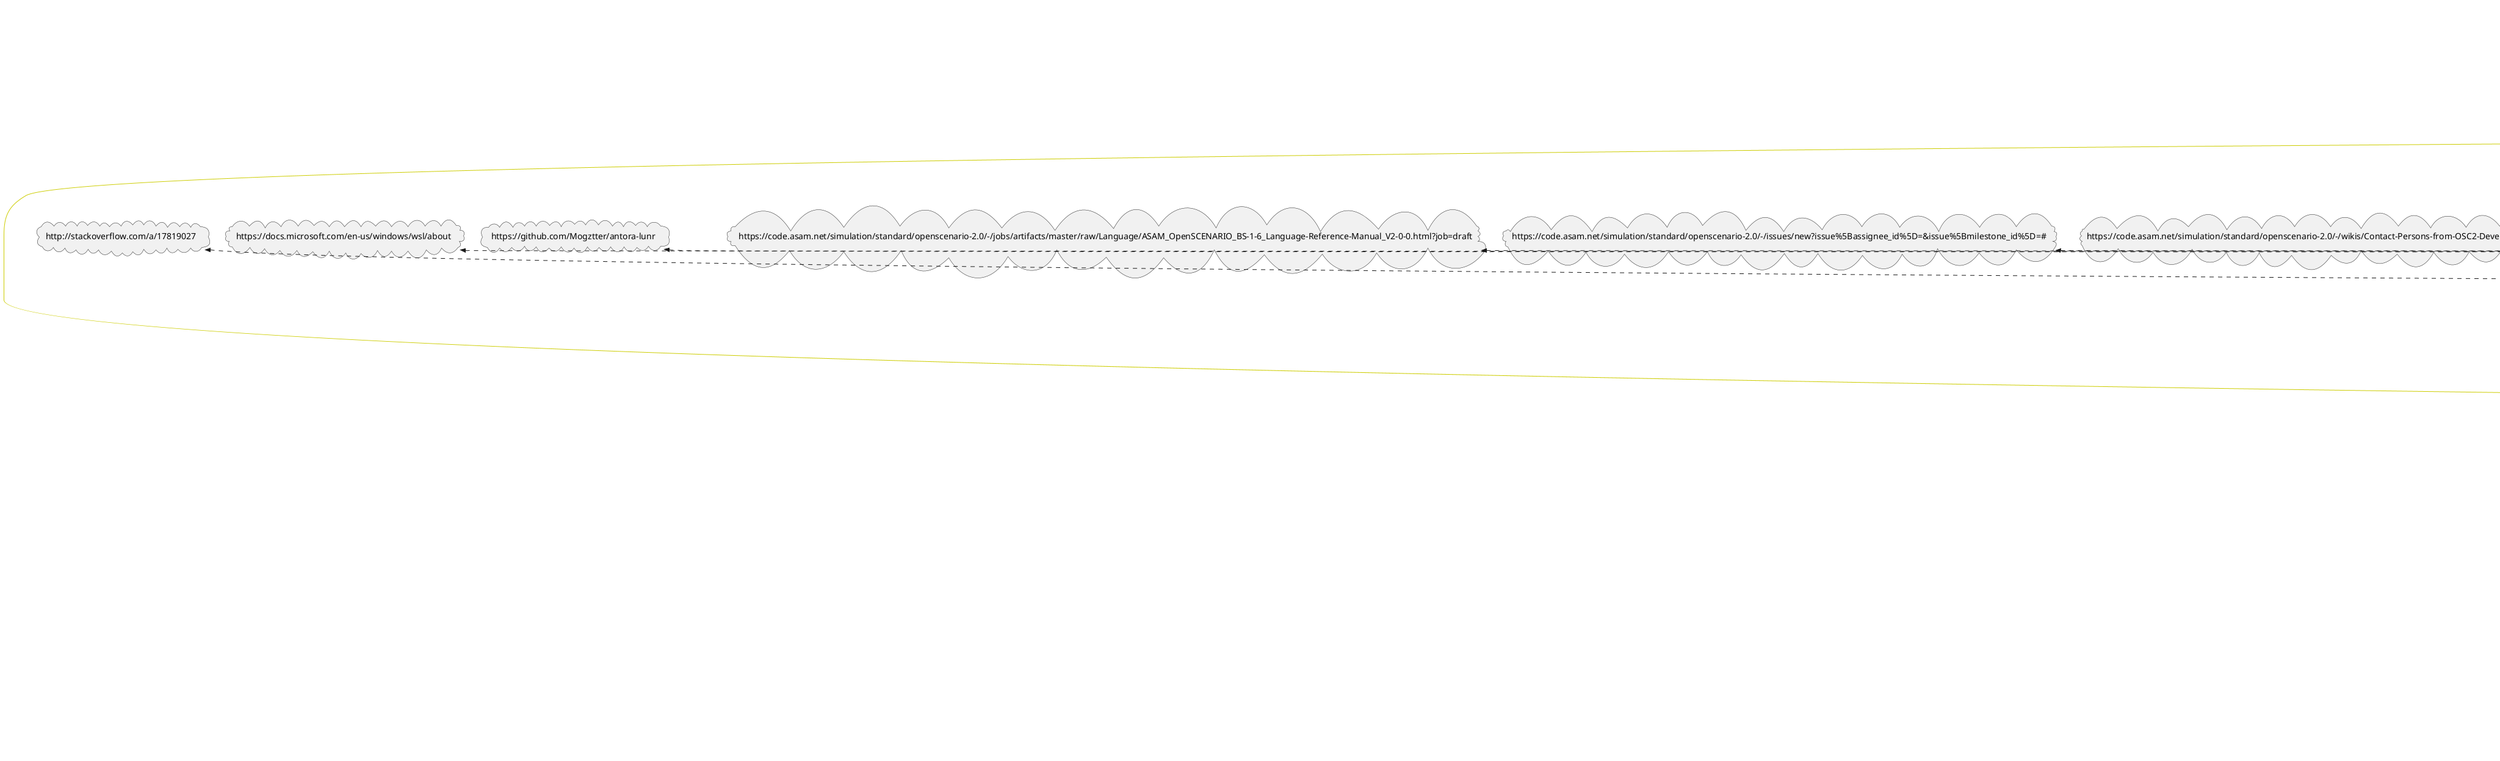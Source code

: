 @startuml
package compendium #ff5050 {
rectangle "nav.adoc" as f0_1
rectangle "abbreviations.adoc" as f0_2
rectangle "compendium.adoc" as f0_3
rectangle "definitions/api.adoc" as f0_4
rectangle "definitions/application-area-companion.adoc" as f0_5
rectangle "definitions/associated-standard.adoc" as f0_6
rectangle "definitions/base-standard.adoc" as f0_7
rectangle "definitions/format-description.adoc" as f0_8
rectangle "definitions/information-architecture-requirements.adoc" as f0_9
rectangle "definitions/protocol-definition.adoc" as f0_10
rectangle "definitions/set-of-standards.adoc" as f0_11
rectangle "definitions/status-of-document.adoc" as f0_12
rectangle "definitions/technology-reference.adoc" as f0_13
rectangle "definitions/transport-layer-specification.adoc" as f0_14
rectangle "guides/Accessing_Compiled_Artifacts.adoc" as f0_15
rectangle "guides/commenting.adoc" as f0_16
rectangle "guides/git-interactions.adoc" as f0_17
rectangle "guides/Meeting-Guidelines.adoc" as f0_18
rectangle "guides/Platforms.adoc" as f0_19
rectangle "guides/reviewing.adoc" as f0_20
rectangle "guides/set-up-new-project.adoc" as f0_21
rectangle "guides/switch_branches.adoc" as f0_22
rectangle "guides/what-is-yaml.adoc" as f0_23
rectangle "guides/Workflow.adoc" as f0_24
rectangle "guides/workflow_tutorial.adoc" as f0_25
rectangle "guides/WritingGuidelines.adoc" as f0_26
rectangle "guides/asciidoc/code.adoc" as f0_27
rectangle "guides/asciidoc/diagrams.adoc" as f0_28
rectangle "guides/asciidoc/formulas.adoc" as f0_29
rectangle "guides/asciidoc/graphics.adoc" as f0_30
rectangle "guides/asciidoc/headings.adoc" as f0_31
rectangle "guides/asciidoc/links.adoc" as f0_32
rectangle "guides/asciidoc/paragraphs.adoc" as f0_33
rectangle "guides/asciidoc/roadmaps.adoc" as f0_34
rectangle "guides/asciidoc/tables.adoc" as f0_35
rectangle "implementers-forum/Feedback-Guide.adoc" as f0_36
rectangle "implementers-forum/Scenario-Writers-Guide.adoc" as f0_37
rectangle "open-source/ASAM-DCO.adoc" as f0_38
rectangle "roles/call-for-offers.adoc" as f0_39
rectangle "roles/standard-expert-group.adoc" as f0_40
rectangle "roles/standard-manager.adoc" as f0_41
rectangle "roles/standard-user.adoc" as f0_42
rectangle "roles/tsc.adoc" as f0_43
rectangle "templates/cover-page.adoc" as f0_44
rectangle "templates/directories.adoc" as f0_45
rectangle "tools/antora.adoc" as f0_46
rectangle "tools/antora/build-antora-locally.adoc" as f0_47
rectangle "tools/docker/docker-for-asciidoc.adoc" as f0_48
rectangle "tools/docker/run-docker.adoc" as f0_49
rectangle "tools/docker/standard-docker-config.adoc" as f0_50
rectangle "tools/docker/wsl.adoc" as f0_51
rectangle "tools/git/cloning-repo-tutorial.adoc" as f0_52
rectangle "tools/git/commit-guidelines.adoc" as f0_53
rectangle "tools/git/git-actions.adoc" as f0_54
rectangle "tools/git/git-terminology.adoc" as f0_55
rectangle "tools/git/maintain-a-repo.adoc" as f0_56
rectangle "tools/git/merge-conflicts.adoc" as f0_57
rectangle "tools/git/merge-requests.adoc" as f0_58
rectangle "tools/git/merge.adoc" as f0_59
rectangle "tools/git/review-code.adoc" as f0_60
rectangle "tools/git/submodules.adoc" as f0_61
rectangle "tools/git/transitioning-to-a-new-workflow.adoc" as f0_62
rectangle "tools/git/working-with-git.adoc" as f0_63
rectangle "tools/git/write-a-feature.adoc" as f0_64
rectangle "tools/git/submodules/submodule-pull.adoc" as f0_65
rectangle "tools/git/submodules/submodules-add.adoc" as f0_66
rectangle "tools/git/submodules/submodules-changing-remote.adoc" as f0_67
rectangle "tools/git/submodules/submodules-switch-version.adoc" as f0_68
rectangle "tools/git/submodules/submodules.adoc" as f0_69
rectangle "tools/gitlab/ASAM-Issue-and-MR-Labels.adoc" as f0_70
rectangle "tools/gitlab/Branch-Naming-Conventions.adoc" as f0_71
rectangle "tools/gitlab/Branching.adoc" as f0_72
rectangle "tools/gitlab/cloning-a-repository.adoc" as f0_73
rectangle "tools/gitlab/commit-guidelines.adoc" as f0_74
rectangle "tools/gitlab/Forking.adoc" as f0_75
rectangle "tools/gitlab/gitlab-ide-guide.adoc" as f0_76
rectangle "tools/gitlab/gitlab-terminology.adoc" as f0_77
rectangle "tools/powershell/cloning-a-repository.adoc" as f0_78
rectangle "tools/powershell/powershell-basics.adoc" as f0_79
rectangle "tools/powershell/run-docker.adoc" as f0_80
rectangle "tools/sharepoint/links.adoc" as f0_81
rectangle "tools/sharepoint/synchronizing-sharepoint-with-onedrive.adoc" as f0_82
rectangle "tools/teams/email-notifications.adoc" as f0_83
rectangle "tools/teams/meetings-in-teams.adoc" as f0_84
rectangle "tools/teams/obtain-channel-email.adoc" as f0_85
rectangle "tools/teams/polls-and-surveys.adoc" as f0_86
rectangle "tools/teams/receive-notifications.adoc" as f0_87
rectangle "tools/teams/teams-channel-file-structure.adoc" as f0_88
rectangle "tools/vscode/Adding-Diagrams-To-VSCode.adoc" as f0_89
rectangle "tools/vscode/cloning-a-repository.adoc" as f0_90
rectangle "tools/vscode/recommended-vscode-extensions.adoc" as f0_91
rectangle "tools/vscode/recommended-vscode-settings.adoc" as f0_92
rectangle "tools/vscode/run-docker.adoc" as f0_93
rectangle "tools/vscode/vscode-activity-bar.adoc" as f0_94
rectangle "tools/vscode/vscode-command-palette.adoc" as f0_95
rectangle "tools/vscode/VSCode-Git-Interaction.adoc" as f0_96
rectangle "tools/vscode/vscode-install-extension.adoc" as f0_97
rectangle "tools/vscode/vscode-interface.adoc" as f0_98
rectangle "writing_guidelines/AsciiDoc-Guide.adoc" as f0_99
rectangle "writing_guidelines/coding_style_guide.adoc" as f0_100
rectangle "writing_guidelines/plantuml_documentation_guide.adoc" as f0_101
rectangle "writing_guidelines/writing_guide.adoc" as f0_102
}
package getting-involved #5050ff {
rectangle "nav.adoc" as f1_1
rectangle "home.adoc" as f1_2
}
package getting-started #50ff50 {
rectangle "nav.adoc" as f2_1
rectangle "about-this-guide.adoc" as f2_2
rectangle "main.adoc" as f2_3
rectangle "new-here.adoc" as f2_4
rectangle "about_guide/intentions-and-content.adoc" as f2_5
rectangle "about_guide/using-this-guide.adoc" as f2_6
rectangle "about_guide/working-on-the-guide.adoc" as f2_7
rectangle "new_here/asam-contacts.adoc" as f2_8
rectangle "new_here/current-projects.adoc" as f2_9
rectangle "new_here/how-asam-works.adoc" as f2_10
rectangle "new_here/processes-and-workflows-overview.adoc" as f2_11
rectangle "new_here/roles-overview.adoc" as f2_12
rectangle "new_here/tools-overview.adoc" as f2_13
}
package project-guide #ffff50 {
rectangle "nav.adoc" as f3_1
rectangle "add-a-page.adoc" as f3_2
rectangle "add-a-partial.adoc" as f3_3
rectangle "add-new-module.adoc" as f3_4
rectangle "attachments.adoc" as f3_5
rectangle "content-structure.adoc" as f3_6
rectangle "examples.adoc" as f3_7
rectangle "home.adoc" as f3_8
rectangle "images.adoc" as f3_9
rectangle "link-concept.adoc" as f3_10
rectangle "pages-vs-partials.adoc" as f3_11
rectangle "special-macros.adoc" as f3_12
rectangle "used-attributes.adoc" as f3_13
rectangle "macros/macro-pages.adoc" as f3_14
rectangle "macros/macro-reference.adoc" as f3_15
rectangle "macros/macro-related.adoc" as f3_16
}
package role-specific #ff50ff {
rectangle "nav.adoc" as f4_1
rectangle "gtm.adoc" as f4_2
rectangle "home.adoc" as f4_3
rectangle "project-lead.adoc" as f4_4
rectangle "reviewer.adoc" as f4_5
rectangle "service-provider.adoc" as f4_6
rectangle "standard-manager.adoc" as f4_7
rectangle "standard-user.adoc" as f4_8
rectangle "technical-writer.adoc" as f4_9
rectangle "wg-member.adoc" as f4_10
}
package ROOT #5050d0 {
rectangle "1nav.adoc" as f5_1
rectangle "nav.adoc" as f5_2
rectangle "home.adoc" as f5_3
rectangle "linking-test.adoc" as f5_4
}
package standardization #d05050 {
rectangle "nav.adoc" as f6_1
rectangle "asam-development-process.adoc" as f6_2
rectangle "creation-of-standards.adoc" as f6_3
rectangle "deliverables.adoc" as f6_4
rectangle "development-phase.adoc" as f6_5
rectangle "home.adoc" as f6_6
rectangle "issue-resolution.adoc" as f6_7
rectangle "project-ideation.adoc" as f6_8
rectangle "project-setup.adoc" as f6_9
rectangle "project-types.adoc" as f6_10
rectangle "proposal-phase.adoc" as f6_11
rectangle "release-phase.adoc" as f6_12
rectangle "review-phase.adoc" as f6_13
}
package tooling #d0d050 {
rectangle "nav.adoc" as f7_1
rectangle "calendar.adoc" as f7_2
rectangle "docker.adoc" as f7_3
rectangle "drawio.adoc" as f7_4
rectangle "git.adoc" as f7_5
rectangle "gitlab.adoc" as f7_6
rectangle "overview.adoc" as f7_7
rectangle "teams-and-sharepoint.adoc" as f7_8
rectangle "vscode.adoc" as f7_9
rectangle "working-without-software-installation.adoc" as f7_10
rectangle "calendar/calendar-best-practices.adoc" as f7_11
rectangle "calendar/calendar-setup.adoc" as f7_12
rectangle "docker/docker-best-practices.adoc" as f7_13
rectangle "docker/docker-guides.adoc" as f7_14
rectangle "docker/docker-setup.adoc" as f7_15
rectangle "drawio/drawio-setup.adoc" as f7_16
rectangle "git/git-best-practices.adoc" as f7_17
rectangle "git/git-guides.adoc" as f7_18
rectangle "git/git-setup.adoc" as f7_19
rectangle "gitlab/gitlab-guides.adoc" as f7_20
rectangle "gitlab/gitlab-setup.adoc" as f7_21
rectangle "teams_and_sharepoint/teams-and-sharepoint-best-practices.adoc" as f7_22
rectangle "teams_and_sharepoint/teams-and-sharepoint-guides.adoc" as f7_23
rectangle "teams_and_sharepoint/teams-and-sharepoint-setup.adoc" as f7_24
rectangle "vscode/vscode-guides.adoc" as f7_25
rectangle "vscode/vscode-setup.adoc" as f7_26
}

f0_16 --[#FF0000]--> f7_9
f0_48 --[#FF0000]--> f7_3
f1_1 -[#0000FF]-> f1_2
f2_1 -[#00FF00]-> f2_3
f2_1 -[#00FF00]-> f2_4
f2_1 -[#00FF00]-> f2_2
f2_3 -[#00FF00]-> f2_4
f2_3 -[#00FF00]-> f2_2
f2_9 --[#00FF00]--> f6_8
f2_9 --[#00FF00]--> f6_6
f2_10 --[#00FF00]--> f6_6
f3_1 -[#CCCC00]-> f3_8
f3_1 -[#CCCC00]-> f3_6
f3_1 -[#CCCC00]-> f3_4
f3_1 -[#CCCC00]-> f3_11
f3_1 -[#CCCC00]-> f3_2
f3_1 -[#CCCC00]-> f3_3
f3_1 -[#CCCC00]-> f3_9
f3_1 -[#CCCC00]-> f3_7
f3_1 -[#CCCC00]-> f3_5
f3_1 -[#CCCC00]-> f3_12
f3_1 -[#CCCC00]-> f3_13
f3_2 -[#CCCC00]-> f3_3
f3_2 -[#CCCC00]-> f3_11
f3_2 -[#CCCC00]-> f3_6
f3_4 -[#CCCC00]-> f3_6
f3_11 -[#CCCC00]-> f3_2
f3_11 -[#CCCC00]-> f3_3
f3_13 --[#CCCC00]--> f0_2
f3_13 --[#CCCC00]--> f2_2
f3_13 -[#CCCC00]-> f3_4
f3_13 -[#CCCC00]-> f3_6
f3_13 -[#CCCC00]-> f3_12
f3_13 --[#CCCC00]--> f4_3
f3_13 -[#CCCC00]-> f3_13
f3_13 --[#CCCC00]--> f0_3
f3_13 --[#CCCC00]--> f6_4
f3_13 --[#CCCC00]--> f6_2
f3_13 --[#CCCC00]--> f6_5
f3_13 --[#CCCC00]--> f7_3
f3_13 --[#CCCC00]--> f7_4
f3_13 -[#CCCC00]-> f3_10
f3_13 --[#CCCC00]--> f1_2
f3_13 --[#CCCC00]--> f7_5
f3_13 --[#CCCC00]--> f7_6
f3_13 --[#CCCC00]--> f7_10
f3_13 --[#CCCC00]--> f5_3
f3_13 --[#CCCC00]--> f6_8
f3_13 --[#CCCC00]--> f2_3
f3_13 -[#CCCC00]-> f3_8
f3_13 --[#CCCC00]--> f6_6
f3_13 --[#CCCC00]--> f7_7
f3_13 --[#CCCC00]--> f7_2
f3_13 --[#CCCC00]--> f7_8
f3_13 -[#CCCC00]-> f3_2
f3_13 -[#CCCC00]-> f3_3
f3_13 --[#CCCC00]--> f2_4
f3_13 -[#CCCC00]-> f3_11
f3_13 --[#CCCC00]--> f6_11
f3_13 --[#CCCC00]--> f6_12
f3_13 --[#CCCC00]--> f6_13
f3_13 --[#CCCC00]--> f6_9
f3_13 --[#CCCC00]--> f6_10
f3_13 --[#CCCC00]--> f7_9
f3_13 --[#CCCC00]--> f4_2
f3_13 --[#CCCC00]--> f4_4
f3_13 --[#CCCC00]--> f4_5
f3_13 --[#CCCC00]--> f4_6
f3_13 --[#CCCC00]--> f4_7
f3_13 --[#CCCC00]--> f4_8
f3_13 --[#CCCC00]--> f4_9
f3_13 --[#CCCC00]--> f4_10
f3_13 --[#CCCC00]--> f6_3
f3_13 --[#CCCC00]--> f6_7
f4_1 -[#FF00FF]-> f4_3
f4_1 -[#FF00FF]-> f4_2
f4_1 -[#FF00FF]-> f4_4
f4_1 -[#FF00FF]-> f4_10
f4_1 -[#FF00FF]-> f4_5
f4_1 -[#FF00FF]-> f4_9
f4_1 -[#FF00FF]-> f4_6
f4_1 -[#FF00FF]-> f4_7
f4_1 -[#FF00FF]-> f4_8
f6_1 -[#800000]-> f6_6
f6_1 -[#800000]-> f6_10
f6_1 -[#800000]-> f6_2
f6_1 -[#800000]-> f6_8
f6_1 -[#800000]-> f6_11
f6_1 -[#800000]-> f6_5
f6_1 -[#800000]-> f6_13
f6_1 -[#800000]-> f6_12
f6_1 -[#800000]-> f6_9
f6_1 -[#800000]-> f6_3
f6_1 -[#800000]-> f6_7
f7_1 -[#808000]-> f7_7
f7_1 -[#808000]-> f7_10
f7_1 -[#808000]-> f7_6
f7_1 -[#808000]-> f7_2
f7_1 -[#808000]-> f7_8
f7_1 -[#808000]-> f7_9
f7_1 -[#808000]-> f7_5
f7_1 -[#808000]-> f7_4
f7_1 -[#808000]-> f7_3
f7_5 -[#808000]-> f7_6
f7_6 -[#808000]-> f7_5
f7_7 -[#808000]-> f7_10
f7_9 -[#808000]-> f7_6
f7_10 -[#808000]-> f7_5
f7_16 -[#808000]-> f7_9
f7_19 -[#808000]-> f7_9

cloud "https://en.wikipedia.org/wiki/API"  as u1
cloud "https://code.asam.net/internal/standard-template/-/blob/master/create_lists.py"  as u2
cloud "https://code.asam.net/internal/standard-template"  as u3
cloud "https://asciidoctor.org/docs/asciidoc-recommended-practices/#document-extension"  as u4
cloud "https://asciidoctor.org/docs/asciidoc-recommended-practices/#one-sentence-per-line"  as u5
cloud "https://code.asam.net"  as u6
cloud "https://github.com/asam-ev"  as u7
cloud "https://code.asam.net/simulation/standard/openscenario-2.0/-/wikis/docs/git/Transitioning-to-a-new-workflow"  as u8
cloud "https://code.asam.net/help/user/project/quick_actions"  as u9
cloud "https://docs.gitlab.com/ee/user/discussions/#starting-a-review"  as u10
cloud "https://docs.asciidoctor.org/asciidoc/latest/directives/include-tagged-regions/"  as u11
cloud "https://plantuml.com/"  as u12
cloud "https://www.asam.net"  as u13
cloud "https://mermaid-js.github.io/mermaid-live-editor"  as u14
cloud "https://code.asam.net/simulation/standard/openscenario-2.0/-/boards/66"  as u15
cloud "https://code.asam.net/simulation/standard/openscenario-2.0/-/issues?label_name%5B%5D=ScenarioDescription"  as u16
cloud "https://code.asam.net/simulation/standard/openscenario-2.0/-/wikis/Contact-Persons-from-OSC2-Development-Project"  as u17
cloud "https://code.asam.net/simulation/standard/openscenario-2.0/-/issues?label_name%5B%5D=GeneralFeedback"  as u18
cloud "https://code.asam.net/simulation/standard/openscenario-2.0/-/issues/245"  as u19
cloud "https://code.asam.net/simulation/standard/openscenario-2.0/-/issues/new?issue%5Bassignee_id%5D=&issue%5Bmilestone_id%5D=#"  as u20
cloud "https://code.asam.net/simulation/standard/openscenario-2.0/-/jobs/artifacts/master/raw/Language/ASAM_OpenSCENARIO_BS-1-6_Language-Reference-Manual_V2-0-0.html?job=draft"  as u21
cloud "https://github.com/Mogztter/antora-lunr"  as u22
cloud "https://code.asam.net/common/style-resources"  as u23
cloud "https://docs.microsoft.com/en-us/windows/wsl/about"  as u24
cloud "https://help.github.com/articles/using-pull-requests/"  as u25
cloud "http://stackoverflow.com/a/17819027"  as u26
cloud "http://tbaggery.com/2008/04/19/a-note-about-git-commit-messages.html"  as u27
cloud "https://help.github.com/articles/about-git-rebase/"  as u28
cloud "https://tortoisegit.org/"  as u29
cloud "https://tortoisegit.org/docs/tortoisegit/tgit-dug-submodules.html"  as u30
cloud "https://docs.gitlab.com/ee/user/project/repository/web_editor.html"  as u31
cloud "https://docs.gitlab.com/ee/user/project/web_ide/#open-the-web-ide"  as u32
cloud "https://docs.gitlab.com/ee/user/project/web_ide/"  as u33
cloud "https://upload.wikimedia.org/wikipedia/commons/2/2f/PowerShell_5.0_icon.png"  as u34
cloud "https://docs.microsoft.com/en-us/powershell/scripting/overview?view=powershell-7.1"  as u35
cloud "https://asamev.sharepoint.com/sites/asamopensimulationinterface/Freigegebene%20Dokumente/Forms/AllItems.aspx"  as u36
cloud "https://asamev.sharepoint.com/sites/openscenario/Freigegebene%20Dokumente/Forms/AllItems.aspx"  as u37
cloud "https://asamev.sharepoint.com/sites/openscenario2/Freigegebene%20Dokumente/Forms/AllItems.aspx"  as u38
cloud "https://asamev.sharepoint.com/sites/openxontology/Freigegebene%20Dokumente/Forms/AllItems.aspx"  as u39
cloud "https://www.doodle.com"  as u40
cloud "https://support.microsoft.com/en-us/office/manage-notifications-in-teams-1cc31834-5fe5-412b-8edb-43fecc78413d"  as u41
cloud "https://kroki.io/examples.html"  as u42
cloud "https://code.visualstudio.com/docs/editor/versioncontrol#_git-support"  as u43
cloud "https://asciidoc.org/"  as u44
cloud "https://asciidoctor.org/docs/asciidoc-syntax-quick-reference/"  as u45
cloud "https://asciidoctor.org/docs/user-manual/"  as u46
cloud "https://www.url.com"  as u47
cloud "https://asciidoctor.org/docs/user-manual/#tables"  as u48
cloud "https://asciidoctor.org/docs/user-manual/#include-directive"  as u49
cloud "https://www.python.org/dev/peps/pep-0008/"  as u50
cloud "https://code.asam.net/simulation/resources/-/blob/master/asciidoc_tutorial/asciidoc_tutorial.adoc"  as u51
cloud "https://code.asam.net/simulation/standard/openscenario-2.0/-/tree/master/Documentation/etc/templates"  as u52
cloud "https://code.asam.net/simulation/standard/openscenario-2.0/-/blob/master/Documentation/etc/guides/coding_style_guide.adoc"  as u53
cloud "https://code.asam.net/simulation/standard/openscenario-2.0/-/blob/master/Documentation/etc/guides/plantuml_documentation_guide.adoc"  as u54
cloud "https://code.asam.net/simulation/standard/openscenario-2.0/-/wikis/docs/general_guidelines/Workflow"  as u55
cloud "https://code.asam.net/simulation/standard/openscenario-2.0/-/blob/master/Documentation/etc/guides/writing_guide.adoc"  as u56
cloud "https://www.asam.net/about-asam/asam-in-person/"  as u57
cloud "https://www.asam.net/about-asam/organization/"  as u58
cloud "https://www.asam.net/active-projects/resources/"  as u59
cloud "https://docs.antora.org/antora/2.1/page/create-standard-page/"  as u60
cloud "https://docs.antora.org/antora/2.1/page/#standard"  as u61
cloud "https://docs.antora.org/antora/2.1/page/#partial"  as u62
cloud "https://upload.wikimedia.org/wikipedia/commons/d/df/Microsoft_Office_Outlook_%282018%E2%80%93present%29.svg"  as u63
cloud "https://upload.wikimedia.org/wikipedia/commons/a/a5/Google_Calendar_icon_%282020%29.svg"  as u64
cloud "https://docs.docker.com/get-started/"  as u65
cloud "https://dockerlabs.collabnix.com/beginners/components/container-vs-image.html"  as u66
cloud "https://docs.docker.com/desktop/windows/install/#system-requirements"  as u67
cloud "https://docs.docker.com/desktop/windows/install/"  as u68
cloud "https://docs.docker.com/engine/install/binaries/"  as u69
cloud "https://www.docker.com/blog/updating-product-subscriptions/"  as u70
cloud "https://www.git-tower.com/learn/git/faq/git-squash"  as u71
cloud "https://code.asam.net/-/profile"  as u72
cloud "https://code.asam.net/profile/keys"  as u73

f0_2 .up.>> u1
f0_9 .up.>> u2
f0_9 .up.>> u3
f0_9 .up.>> u4
f0_9 .up.>> u5
f0_19 .up.>> u6
f0_19 .up.>> u7
f0_24 .up.>> u8
f0_24 .up.>> u9
f0_24 .up.>> u10
f0_27 .up.>> u11
f0_30 .up.>> u12
f0_32 .up.>> u13
f0_34 .up.>> u14
f0_36 .up.>> u15
f0_36 .up.>> u16
f0_36 .up.>> u17
f0_36 .up.>> u18
f0_36 .up.>> u19
f0_37 .up.>> u20
f0_37 .up.>> u21
f0_37 .up.>> u17
f0_47 .up.>> u22
f0_48 .up.>> u23
f0_51 .up.>> u24
f0_56 .up.>> u25
f0_59 .up.>> u26
f0_61 .up.>> u23
f0_64 .up.>> u27
f0_64 .up.>> u28
f0_64 .up.>> u25
f0_65 .up.>> u29
f0_65 .up.>> u30
f0_66 .up.>> u29
f0_66 .up.>> u30
f0_66 .up.>> u6
f0_68 .up.>> u29
f0_68 .up.>> u30
f0_69 .up.>> u23
f0_76 .up.>> u31
f0_76 .up.>> u32
f0_76 .up.>> u33
f0_77 .up.>> u31
f0_77 .up.>> u32
f0_77 .up.>> u33
f0_79 .up.>> u34
f0_79 .up.>> u35
f0_81 .up.>> u36
f0_81 .up.>> u37
f0_81 .up.>> u38
f0_81 .up.>> u39
f0_86 .up.>> u40
f0_87 .up.>> u41
f0_89 .up.>> u42
f0_96 .up.>> u43
f0_99 .up.>> u44
f0_99 .up.>> u45
f0_99 .up.>> u46
f0_99 .up.>> u47
f0_99 .up.>> u48
f0_99 .up.>> u49
f0_100 .up.>> u50
f0_102 .up.>> u11
f0_102 .up.>> u51
f0_102 .up.>> u52
f0_102 .up.>> u53
f0_102 .up.>> u54
f0_102 .up.>> u55
f0_102 .up.>> u56
f2_8 .up.>> u57
f2_10 .up.>> u58
f2_13 .up.>> u59
f3_2 .up.>> u60
f3_11 .up.>> u61
f3_11 .up.>> u62
f7_12 .up.>> u63
f7_12 .up.>> u64
f7_13 .up.>> u65
f7_13 .up.>> u66
f7_15 .up.>> u67
f7_15 .up.>> u68
f7_15 .up.>> u69
f7_15 .up.>> u70
f7_17 .up.>> u28
f7_17 .up.>> u71
f7_17 .up.>> u27
f7_19 .up.>> u72
f7_19 .up.>> u73
@enduml